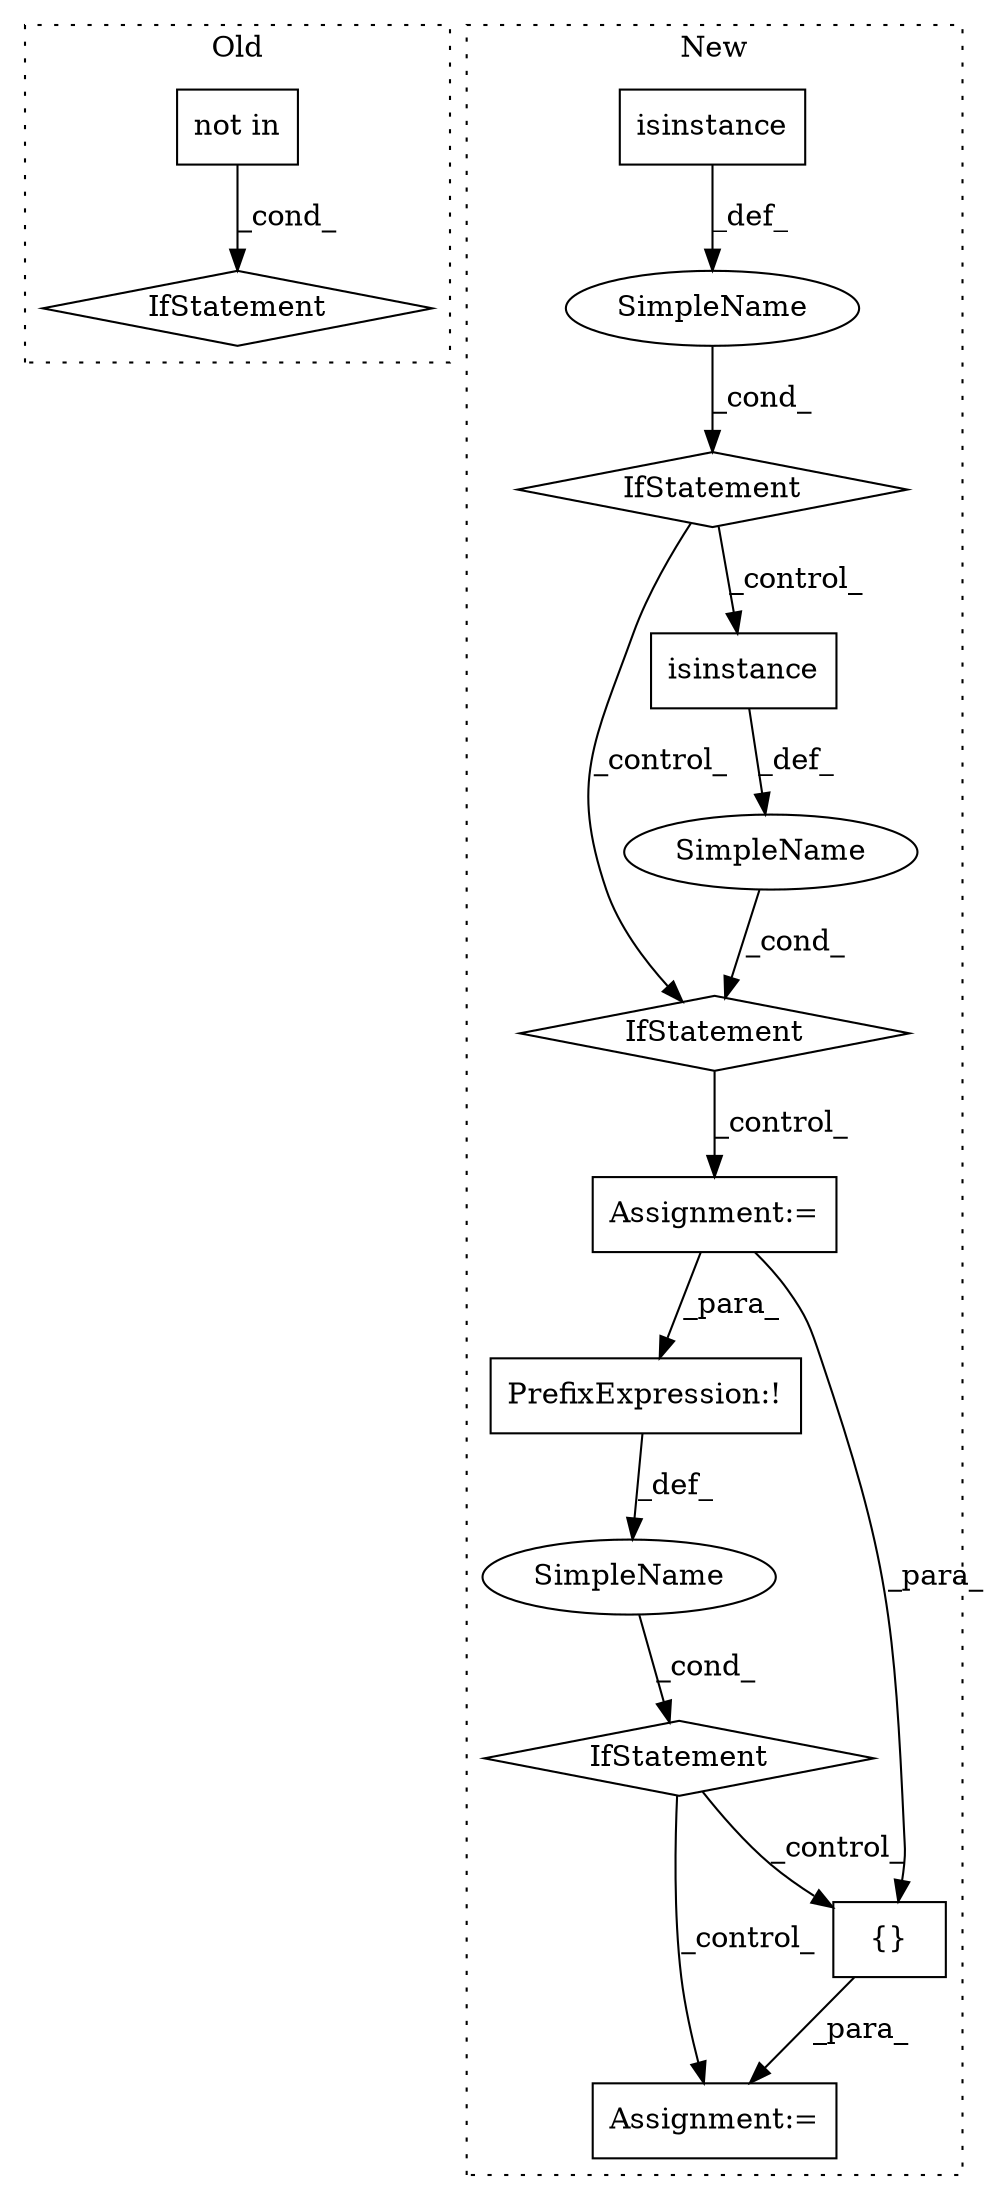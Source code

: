 digraph G {
subgraph cluster0 {
1 [label="not in" a="108" s="21555" l="10" shape="box"];
4 [label="IfStatement" a="25" s="21545,21565" l="10,2" shape="diamond"];
label = "Old";
style="dotted";
}
subgraph cluster1 {
2 [label="isinstance" a="32" s="19798,19823" l="11,1" shape="box"];
3 [label="IfStatement" a="25" s="19794,19824" l="4,2" shape="diamond"];
5 [label="Assignment:=" a="7" s="19896" l="1" shape="box"];
6 [label="SimpleName" a="42" s="" l="" shape="ellipse"];
7 [label="IfStatement" a="25" s="19852,19880" l="4,2" shape="diamond"];
8 [label="SimpleName" a="42" s="" l="" shape="ellipse"];
9 [label="isinstance" a="32" s="19856,19879" l="11,1" shape="box"];
10 [label="IfStatement" a="25" s="20078,20099" l="4,2" shape="diamond"];
11 [label="SimpleName" a="42" s="" l="" shape="ellipse"];
12 [label="Assignment:=" a="7" s="20110" l="1" shape="box"];
13 [label="PrefixExpression:!" a="38" s="20082" l="1" shape="box"];
14 [label="{}" a="4" s="20121,20127" l="1,1" shape="box"];
label = "New";
style="dotted";
}
1 -> 4 [label="_cond_"];
2 -> 6 [label="_def_"];
3 -> 7 [label="_control_"];
3 -> 9 [label="_control_"];
5 -> 14 [label="_para_"];
5 -> 13 [label="_para_"];
6 -> 3 [label="_cond_"];
7 -> 5 [label="_control_"];
8 -> 7 [label="_cond_"];
9 -> 8 [label="_def_"];
10 -> 12 [label="_control_"];
10 -> 14 [label="_control_"];
11 -> 10 [label="_cond_"];
13 -> 11 [label="_def_"];
14 -> 12 [label="_para_"];
}